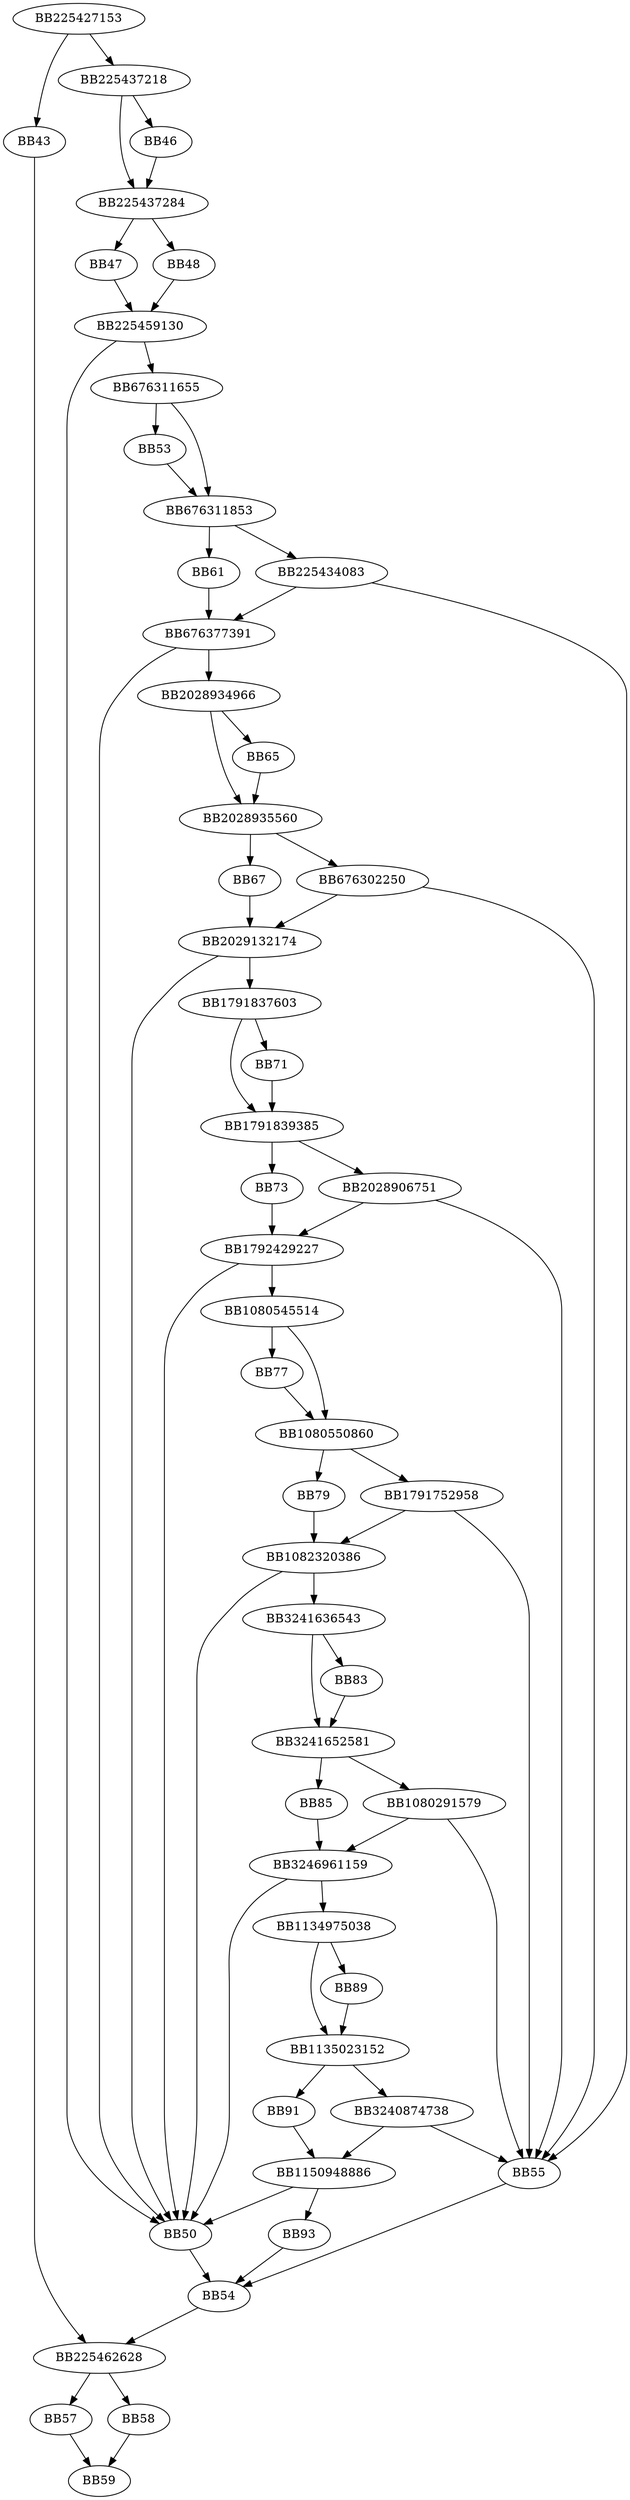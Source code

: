 digraph G{
	BB225427153->BB43;
	BB225427153->BB225437218;
	BB225437218->BB225437284;
	BB225437218->BB46;
	BB46->BB225437284;
	BB225437284->BB47;
	BB225437284->BB48;
	BB48->BB225459130;
	BB47->BB225459130;
	BB225459130->BB50;
	BB225459130->BB676311655;
	BB676311655->BB676311853;
	BB676311655->BB53;
	BB50->BB54;
	BB55->BB54;
	BB54->BB225462628;
	BB43->BB225462628;
	BB225462628->BB57;
	BB225462628->BB58;
	BB58->BB59;
	BB57->BB59;
	BB53->BB676311853;
	BB676311853->BB225434083;
	BB676311853->BB61;
	BB61->BB676377391;
	BB225434083->BB55;
	BB225434083->BB676377391;
	BB676377391->BB50;
	BB676377391->BB2028934966;
	BB2028934966->BB2028935560;
	BB2028934966->BB65;
	BB65->BB2028935560;
	BB2028935560->BB676302250;
	BB2028935560->BB67;
	BB67->BB2029132174;
	BB676302250->BB2029132174;
	BB676302250->BB55;
	BB2029132174->BB50;
	BB2029132174->BB1791837603;
	BB1791837603->BB1791839385;
	BB1791837603->BB71;
	BB71->BB1791839385;
	BB1791839385->BB2028906751;
	BB1791839385->BB73;
	BB73->BB1792429227;
	BB2028906751->BB1792429227;
	BB2028906751->BB55;
	BB1792429227->BB50;
	BB1792429227->BB1080545514;
	BB1080545514->BB1080550860;
	BB1080545514->BB77;
	BB77->BB1080550860;
	BB1080550860->BB1791752958;
	BB1080550860->BB79;
	BB79->BB1082320386;
	BB1791752958->BB1082320386;
	BB1791752958->BB55;
	BB1082320386->BB50;
	BB1082320386->BB3241636543;
	BB3241636543->BB3241652581;
	BB3241636543->BB83;
	BB83->BB3241652581;
	BB3241652581->BB1080291579;
	BB3241652581->BB85;
	BB85->BB3246961159;
	BB1080291579->BB3246961159;
	BB1080291579->BB55;
	BB3246961159->BB50;
	BB3246961159->BB1134975038;
	BB1134975038->BB1135023152;
	BB1134975038->BB89;
	BB89->BB1135023152;
	BB1135023152->BB3240874738;
	BB1135023152->BB91;
	BB91->BB1150948886;
	BB3240874738->BB1150948886;
	BB3240874738->BB55;
	BB1150948886->BB50;
	BB1150948886->BB93;
	BB93->BB54;
}

